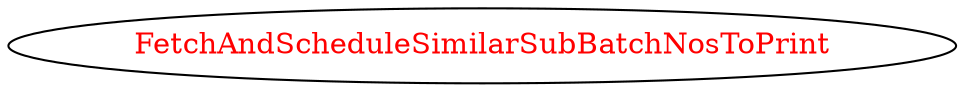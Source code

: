 digraph dependencyGraph {
 concentrate=true;
 ranksep="2.0";
 rankdir="LR"; 
 splines="ortho";
"FetchAndScheduleSimilarSubBatchNosToPrint" [fontcolor="red"];
}